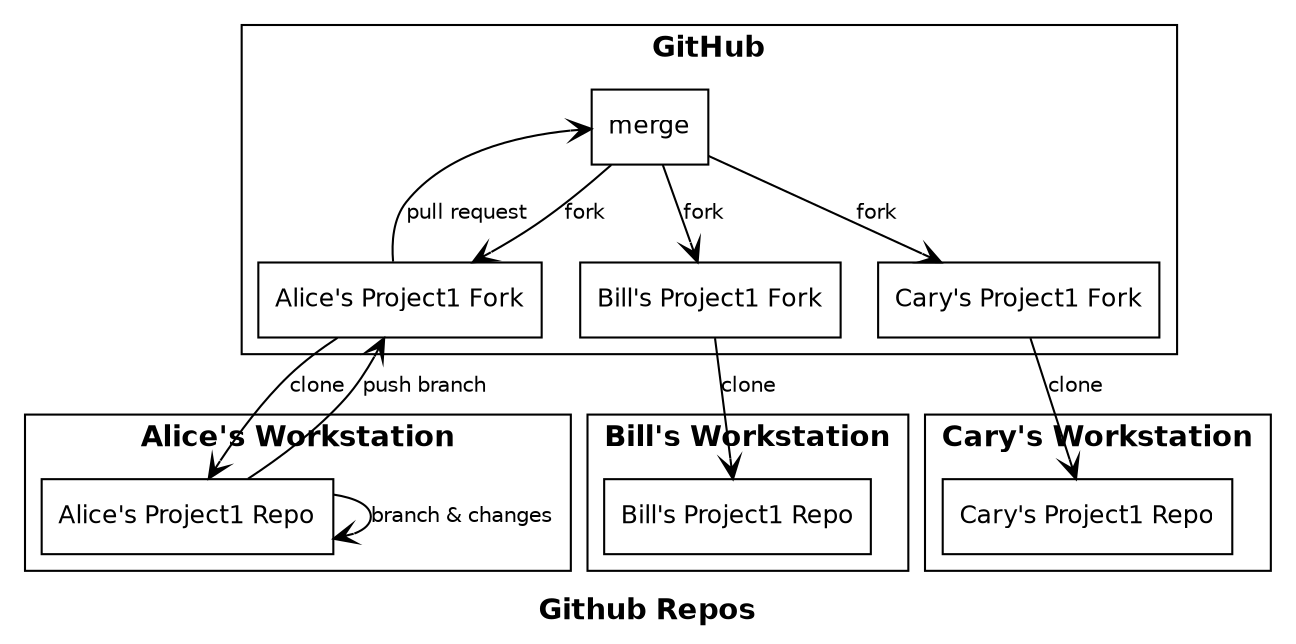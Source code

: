 digraph G {
  label="Github Repos";
  fontname="Helvetica-Bold";
  node [shape="rect",fontname="Helvetica",fontsize="12pt"];
  edge [fontname="Helvetica",fontsize="10pt",arrowhead="vee"];

  subgraph cluster0 {
    label="GitHub";
    project1 [label="Project1 Repo"];
    a_project1fork [label="Alice's Project1 Fork"];
    b_project1fork [label="Bill's Project1 Fork"];
    c_project1fork [label="Cary's Project1 Fork"];
  }

  subgraph cluster1 {
    label="Alice's Workstation";

    a_project1clone [label="Alice's Project1 Repo"];
  }

  subgraph cluster2 {
    label="Bill's Workstation";

    b_project1clone [label="Bill's Project1 Repo"];
  }

  subgraph cluster3 {
    label="Cary's Workstation";

    c_project1clone [label="Cary's Project1 Repo"];
  }

  project1->a_project1fork [label="fork"];
  project1->b_project1fork [label="fork"];
  project1->c_project1fork [label="fork"];

  a_project1fork->a_project1clone [label="clone"];
  a_project1clone->a_project1clone [label="branch & changes"];
  a_project1clone->a_project1fork [label="push branch"];
  a_project1fork->project1 [label="pull request"];
  project1 [label="merge"];

  b_project1fork->b_project1clone [label="clone"];

  c_project1fork->c_project1clone [label="clone"];
}